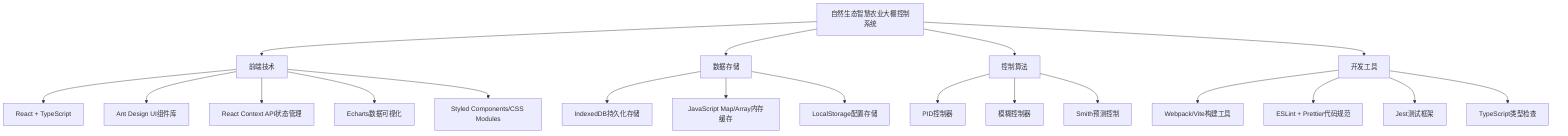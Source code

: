 graph TD
    A[自然生态智慧农业大棚控制系统] --> B[前端技术]
    A --> C[数据存储]
    A --> D[控制算法]
    A --> E[开发工具]
  
    B --> B1[React + TypeScript]
    B --> B2[Ant Design UI组件库]
    B --> B3[React Context API状态管理]
    B --> B4[Echarts数据可视化]
    B --> B5[Styled Components/CSS Modules]
  
    C --> C1[IndexedDB持久化存储]
    C --> C2[JavaScript Map/Array内存缓存]
    C --> C3[LocalStorage配置存储]
  
    D --> D1[PID控制器]
    D --> D2[模糊控制器]
    D --> D3[Smith预测控制]
  
    E --> E1[Webpack/Vite构建工具]
    E --> E2[ESLint + Prettier代码规范]
    E --> E3[Jest测试框架]
    E --> E4[TypeScript类型检查]